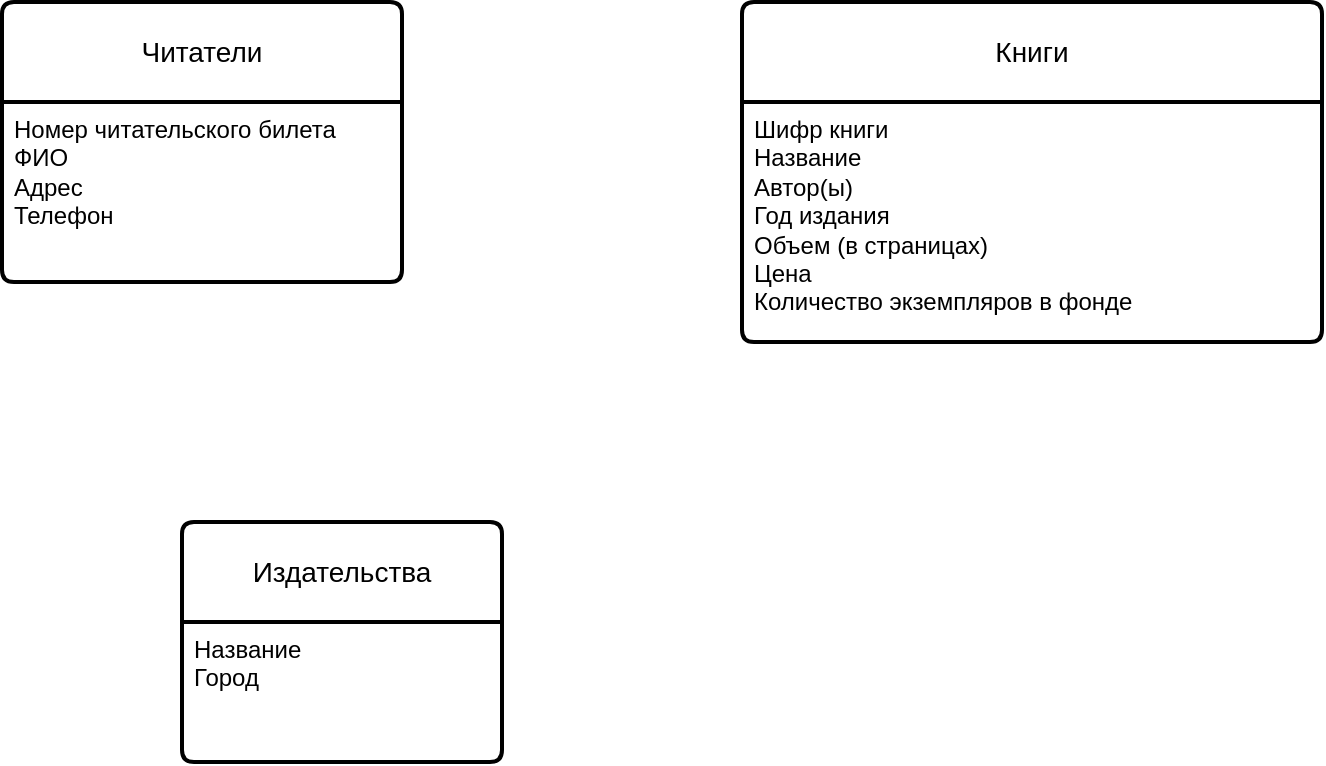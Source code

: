 <mxfile version="21.7.5" type="device">
  <diagram id="R2lEEEUBdFMjLlhIrx00" name="Page-1">
    <mxGraphModel dx="1434" dy="758" grid="1" gridSize="10" guides="1" tooltips="1" connect="1" arrows="1" fold="1" page="1" pageScale="1" pageWidth="850" pageHeight="1100" math="0" shadow="0" extFonts="Permanent Marker^https://fonts.googleapis.com/css?family=Permanent+Marker">
      <root>
        <mxCell id="0" />
        <mxCell id="1" parent="0" />
        <mxCell id="gpQsvd7t5DxRkCJj9pPz-14" value="" style="shape=tableRow;horizontal=0;startSize=0;swimlaneHead=0;swimlaneBody=0;fillColor=none;collapsible=0;dropTarget=0;points=[[0,0.5],[1,0.5]];portConstraint=eastwest;top=0;left=0;right=0;bottom=0;" vertex="1" parent="1">
          <mxGeometry x="80" y="200" width="180" height="30" as="geometry" />
        </mxCell>
        <mxCell id="gpQsvd7t5DxRkCJj9pPz-15" value="" style="shape=partialRectangle;connectable=0;fillColor=none;top=0;left=0;bottom=0;right=0;editable=1;overflow=hidden;whiteSpace=wrap;html=1;" vertex="1" parent="gpQsvd7t5DxRkCJj9pPz-14">
          <mxGeometry width="30" height="30" as="geometry">
            <mxRectangle width="30" height="30" as="alternateBounds" />
          </mxGeometry>
        </mxCell>
        <mxCell id="gpQsvd7t5DxRkCJj9pPz-60" value="Книги" style="swimlane;childLayout=stackLayout;horizontal=1;startSize=50;horizontalStack=0;rounded=1;fontSize=14;fontStyle=0;strokeWidth=2;resizeParent=0;resizeLast=1;shadow=0;dashed=0;align=center;arcSize=4;whiteSpace=wrap;html=1;" vertex="1" parent="1">
          <mxGeometry x="440" y="100" width="290" height="170" as="geometry" />
        </mxCell>
        <mxCell id="gpQsvd7t5DxRkCJj9pPz-61" value="Шифр книги&lt;br&gt;Название&lt;br&gt;Автор(ы)&lt;br&gt;Год издания&lt;br&gt;Объем (в страницах)&lt;br&gt;Цена&lt;br&gt;Количество экземпляров в фонде" style="align=left;strokeColor=none;fillColor=none;spacingLeft=4;fontSize=12;verticalAlign=top;resizable=0;rotatable=0;part=1;html=1;" vertex="1" parent="gpQsvd7t5DxRkCJj9pPz-60">
          <mxGeometry y="50" width="290" height="120" as="geometry" />
        </mxCell>
        <mxCell id="gpQsvd7t5DxRkCJj9pPz-62" value="Читатели" style="swimlane;childLayout=stackLayout;horizontal=1;startSize=50;horizontalStack=0;rounded=1;fontSize=14;fontStyle=0;strokeWidth=2;resizeParent=0;resizeLast=1;shadow=0;dashed=0;align=center;arcSize=4;whiteSpace=wrap;html=1;" vertex="1" parent="1">
          <mxGeometry x="70" y="100" width="200" height="140" as="geometry" />
        </mxCell>
        <mxCell id="gpQsvd7t5DxRkCJj9pPz-63" value="Номер читательского билета&lt;br&gt;ФИО&lt;br&gt;Адрес&lt;br&gt;Телефон" style="align=left;strokeColor=none;fillColor=none;spacingLeft=4;fontSize=12;verticalAlign=top;resizable=0;rotatable=0;part=1;html=1;" vertex="1" parent="gpQsvd7t5DxRkCJj9pPz-62">
          <mxGeometry y="50" width="200" height="90" as="geometry" />
        </mxCell>
        <mxCell id="gpQsvd7t5DxRkCJj9pPz-64" value="Издательства" style="swimlane;childLayout=stackLayout;horizontal=1;startSize=50;horizontalStack=0;rounded=1;fontSize=14;fontStyle=0;strokeWidth=2;resizeParent=0;resizeLast=1;shadow=0;dashed=0;align=center;arcSize=4;whiteSpace=wrap;html=1;" vertex="1" parent="1">
          <mxGeometry x="160" y="360" width="160" height="120" as="geometry" />
        </mxCell>
        <mxCell id="gpQsvd7t5DxRkCJj9pPz-65" value="Название&lt;br&gt;Город" style="align=left;strokeColor=none;fillColor=none;spacingLeft=4;fontSize=12;verticalAlign=top;resizable=0;rotatable=0;part=1;html=1;" vertex="1" parent="gpQsvd7t5DxRkCJj9pPz-64">
          <mxGeometry y="50" width="160" height="70" as="geometry" />
        </mxCell>
      </root>
    </mxGraphModel>
  </diagram>
</mxfile>
